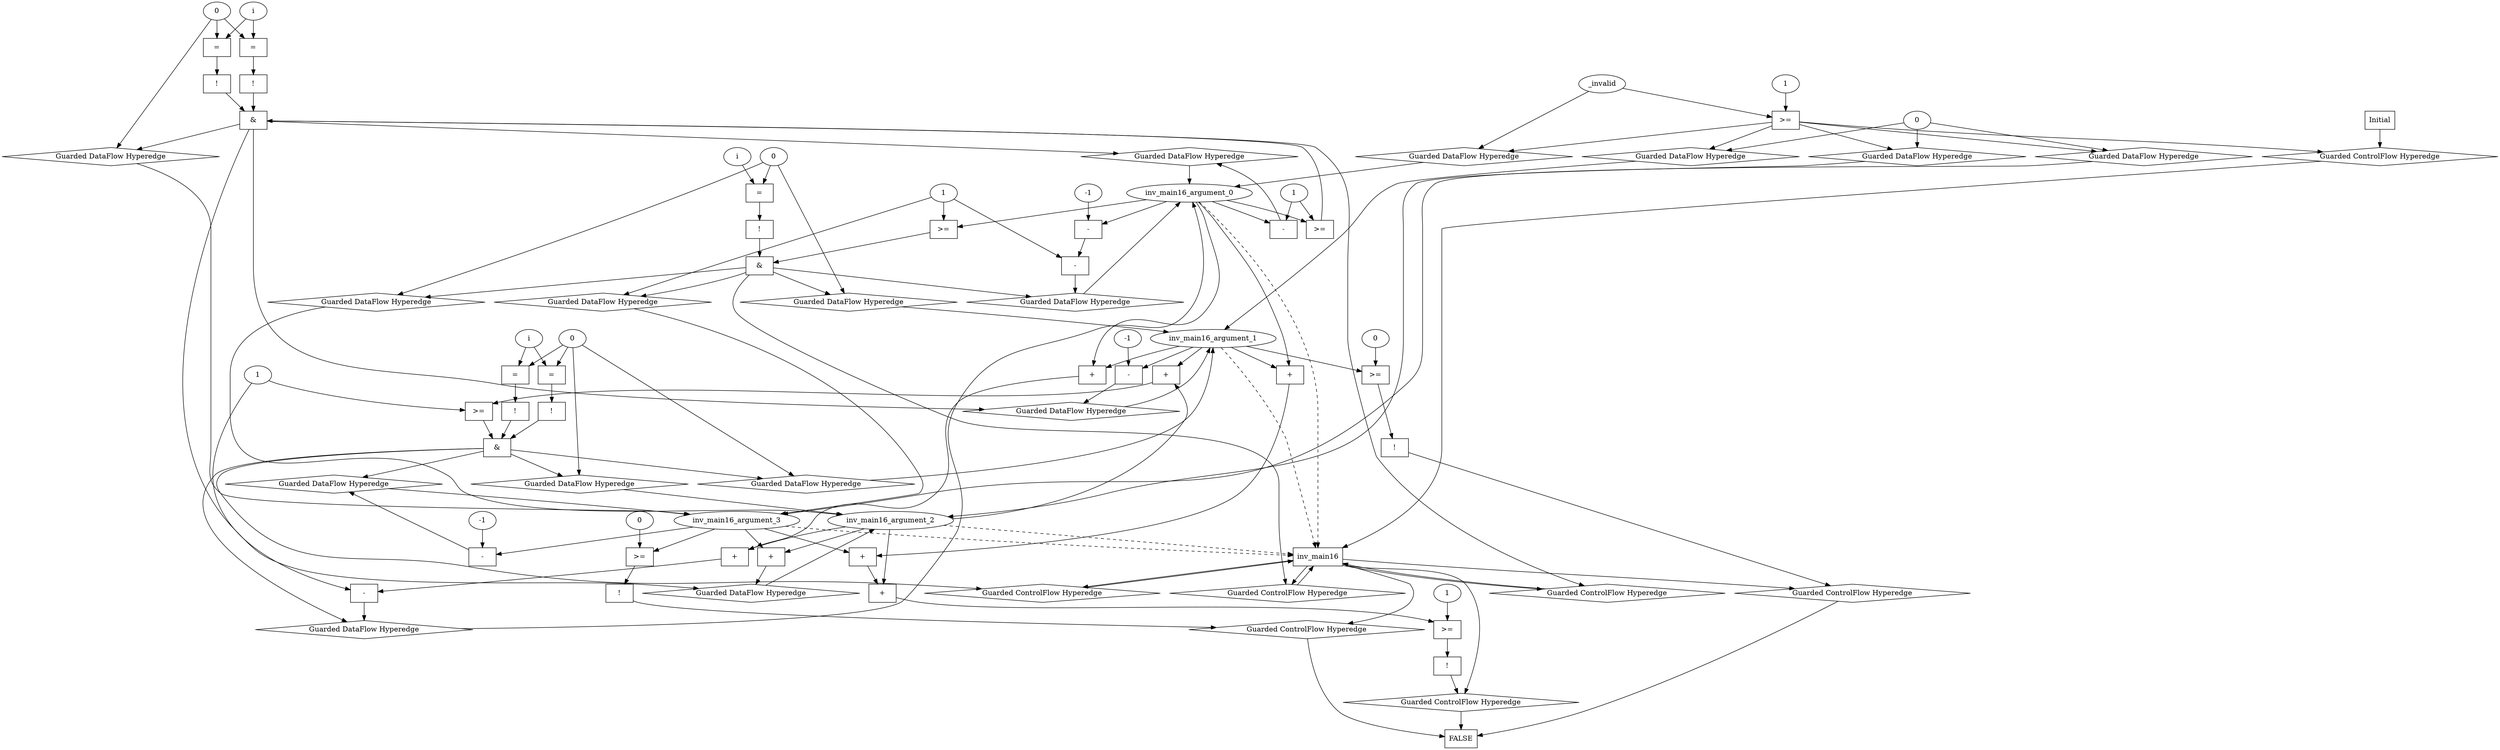 digraph dag {
inv_main16 [label="inv_main16" shape="rect"];
FALSE [label="FALSE" shape="rect"];
Initial [label="Initial" shape="rect"];
ControlFowHyperEdge_0 [label="Guarded ControlFlow Hyperedge" shape="diamond"];
Initial -> ControlFowHyperEdge_0[label=""]
ControlFowHyperEdge_0 -> inv_main16[label=""]
ControlFowHyperEdge_1 [label="Guarded ControlFlow Hyperedge" shape="diamond"];
inv_main16 -> ControlFowHyperEdge_1[label=""]
ControlFowHyperEdge_1 -> inv_main16[label=""]
ControlFowHyperEdge_2 [label="Guarded ControlFlow Hyperedge" shape="diamond"];
inv_main16 -> ControlFowHyperEdge_2[label=""]
ControlFowHyperEdge_2 -> inv_main16[label=""]
ControlFowHyperEdge_3 [label="Guarded ControlFlow Hyperedge" shape="diamond"];
inv_main16 -> ControlFowHyperEdge_3[label=""]
ControlFowHyperEdge_3 -> inv_main16[label=""]
ControlFowHyperEdge_4 [label="Guarded ControlFlow Hyperedge" shape="diamond"];
inv_main16 -> ControlFowHyperEdge_4[label=""]
ControlFowHyperEdge_4 -> FALSE[label=""]
ControlFowHyperEdge_5 [label="Guarded ControlFlow Hyperedge" shape="diamond"];
inv_main16 -> ControlFowHyperEdge_5[label=""]
ControlFowHyperEdge_5 -> FALSE[label=""]
ControlFowHyperEdge_6 [label="Guarded ControlFlow Hyperedge" shape="diamond"];
inv_main16 -> ControlFowHyperEdge_6[label=""]
ControlFowHyperEdge_6 -> FALSE[label=""]
inv_main16_argument_0 [label="inv_main16_argument_0" shape="oval"];
inv_main16_argument_0 -> inv_main16[label="" style="dashed"]
inv_main16_argument_1 [label="inv_main16_argument_1" shape="oval"];
inv_main16_argument_1 -> inv_main16[label="" style="dashed"]
inv_main16_argument_2 [label="inv_main16_argument_2" shape="oval"];
inv_main16_argument_2 -> inv_main16[label="" style="dashed"]
inv_main16_argument_3 [label="inv_main16_argument_3" shape="oval"];
inv_main16_argument_3 -> inv_main16[label="" style="dashed"]

xxxinv_main16___Initial_0xxxguard_0_node_0 [label=">=" shape="rect"];
xxxinv_main16___Initial_0xxxguard_0_node_2 [label="1"];
xxxinv_main16___Initial_0xxxdataFlow_0_node_0->xxxinv_main16___Initial_0xxxguard_0_node_0
xxxinv_main16___Initial_0xxxguard_0_node_2->xxxinv_main16___Initial_0xxxguard_0_node_0

xxxinv_main16___Initial_0xxxguard_0_node_0->ControlFowHyperEdge_0 [label=""];
xxxinv_main16___Initial_0xxxdataFlow_0_node_0 [label="_invalid"];

xxxinv_main16___Initial_0xxxdataFlow_0_node_0->DataFowHyperEdge_0_inv_main16_argument_0 [label=""];
xxxinv_main16___Initial_0xxxdataFlow1_node_0 [label="0"];

xxxinv_main16___Initial_0xxxdataFlow1_node_0->DataFowHyperEdge_0_inv_main16_argument_1 [label=""];

xxxinv_main16___Initial_0xxxdataFlow1_node_0->DataFowHyperEdge_0_inv_main16_argument_2 [label=""];

xxxinv_main16___Initial_0xxxdataFlow1_node_0->DataFowHyperEdge_0_inv_main16_argument_3 [label=""];
xxxinv_main16___inv_main16_1xxx_and [label="&" shape="rect"];
xxxinv_main16___inv_main16_1xxxguard_0_node_0 [label=">=" shape="rect"];
inv_main16_argument_0->xxxinv_main16___inv_main16_1xxxguard_0_node_0
xxxinv_main16___inv_main16_1xxxdataFlow_0_node_2->xxxinv_main16___inv_main16_1xxxguard_0_node_0

xxxinv_main16___inv_main16_1xxxguard_0_node_0->xxxinv_main16___inv_main16_1xxx_and [label=""];
xxxinv_main16___inv_main16_1xxxguard1_node_0 [label="!" shape="rect"];
xxxinv_main16___inv_main16_1xxxguard1_node_1 [label="=" shape="rect"];
xxxinv_main16___inv_main16_1xxxguard1_node_2 [label="i"];
xxxinv_main16___inv_main16_1xxxguard1_node_1->xxxinv_main16___inv_main16_1xxxguard1_node_0
xxxinv_main16___inv_main16_1xxxguard1_node_2->xxxinv_main16___inv_main16_1xxxguard1_node_1
xxxinv_main16___inv_main16_1xxxdataFlow3_node_0->xxxinv_main16___inv_main16_1xxxguard1_node_1

xxxinv_main16___inv_main16_1xxxguard1_node_0->xxxinv_main16___inv_main16_1xxx_and [label=""];
xxxinv_main16___inv_main16_1xxxguard2_node_0 [label="!" shape="rect"];
xxxinv_main16___inv_main16_1xxxguard2_node_1 [label="=" shape="rect"];
xxxinv_main16___inv_main16_1xxxguard2_node_1->xxxinv_main16___inv_main16_1xxxguard2_node_0
xxxinv_main16___inv_main16_1xxxguard1_node_2->xxxinv_main16___inv_main16_1xxxguard2_node_1
xxxinv_main16___inv_main16_1xxxdataFlow3_node_0->xxxinv_main16___inv_main16_1xxxguard2_node_1

xxxinv_main16___inv_main16_1xxxguard2_node_0->xxxinv_main16___inv_main16_1xxx_and [label=""];
xxxinv_main16___inv_main16_1xxx_and->ControlFowHyperEdge_1 [label=""];
xxxinv_main16___inv_main16_1xxxdataFlow_0_node_0 [label="-" shape="rect"];
xxxinv_main16___inv_main16_1xxxdataFlow_0_node_2 [label="1"];
inv_main16_argument_0->xxxinv_main16___inv_main16_1xxxdataFlow_0_node_0
xxxinv_main16___inv_main16_1xxxdataFlow_0_node_2->xxxinv_main16___inv_main16_1xxxdataFlow_0_node_0

xxxinv_main16___inv_main16_1xxxdataFlow_0_node_0->DataFowHyperEdge_1_inv_main16_argument_0 [label=""];
xxxinv_main16___inv_main16_1xxxdataFlow1_node_0 [label="-" shape="rect"];
xxxinv_main16___inv_main16_1xxxdataFlow1_node_2 [label="-1"];
inv_main16_argument_1->xxxinv_main16___inv_main16_1xxxdataFlow1_node_0
xxxinv_main16___inv_main16_1xxxdataFlow1_node_2->xxxinv_main16___inv_main16_1xxxdataFlow1_node_0

xxxinv_main16___inv_main16_1xxxdataFlow1_node_0->DataFowHyperEdge_1_inv_main16_argument_1 [label=""];
xxxinv_main16___inv_main16_1xxxdataFlow2_node_0 [label="+" shape="rect"];
inv_main16_argument_2->xxxinv_main16___inv_main16_1xxxdataFlow2_node_0
inv_main16_argument_3->xxxinv_main16___inv_main16_1xxxdataFlow2_node_0

xxxinv_main16___inv_main16_1xxxdataFlow2_node_0->DataFowHyperEdge_1_inv_main16_argument_2 [label=""];
xxxinv_main16___inv_main16_1xxxdataFlow3_node_0 [label="0"];

xxxinv_main16___inv_main16_1xxxdataFlow3_node_0->DataFowHyperEdge_1_inv_main16_argument_3 [label=""];
xxxinv_main16___inv_main16_2xxx_and [label="&" shape="rect"];
xxxinv_main16___inv_main16_2xxxguard_0_node_0 [label=">=" shape="rect"];
xxxinv_main16___inv_main16_2xxxguard_0_node_1 [label="+" shape="rect"];
xxxinv_main16___inv_main16_2xxxguard_0_node_1->xxxinv_main16___inv_main16_2xxxguard_0_node_0
xxxinv_main16___inv_main16_2xxxdataFlow_0_node_6->xxxinv_main16___inv_main16_2xxxguard_0_node_0
inv_main16_argument_2->xxxinv_main16___inv_main16_2xxxguard_0_node_1
inv_main16_argument_1->xxxinv_main16___inv_main16_2xxxguard_0_node_1

xxxinv_main16___inv_main16_2xxxguard_0_node_0->xxxinv_main16___inv_main16_2xxx_and [label=""];
xxxinv_main16___inv_main16_2xxxguard1_node_0 [label="!" shape="rect"];
xxxinv_main16___inv_main16_2xxxguard1_node_1 [label="=" shape="rect"];
xxxinv_main16___inv_main16_2xxxguard1_node_2 [label="i"];
xxxinv_main16___inv_main16_2xxxguard1_node_1->xxxinv_main16___inv_main16_2xxxguard1_node_0
xxxinv_main16___inv_main16_2xxxguard1_node_2->xxxinv_main16___inv_main16_2xxxguard1_node_1
xxxinv_main16___inv_main16_2xxxdataFlow1_node_0->xxxinv_main16___inv_main16_2xxxguard1_node_1

xxxinv_main16___inv_main16_2xxxguard1_node_0->xxxinv_main16___inv_main16_2xxx_and [label=""];
xxxinv_main16___inv_main16_2xxxguard2_node_0 [label="!" shape="rect"];
xxxinv_main16___inv_main16_2xxxguard2_node_1 [label="=" shape="rect"];
xxxinv_main16___inv_main16_2xxxguard2_node_1->xxxinv_main16___inv_main16_2xxxguard2_node_0
xxxinv_main16___inv_main16_2xxxguard1_node_2->xxxinv_main16___inv_main16_2xxxguard2_node_1
xxxinv_main16___inv_main16_2xxxdataFlow1_node_0->xxxinv_main16___inv_main16_2xxxguard2_node_1

xxxinv_main16___inv_main16_2xxxguard2_node_0->xxxinv_main16___inv_main16_2xxx_and [label=""];
xxxinv_main16___inv_main16_2xxx_and->ControlFowHyperEdge_2 [label=""];
xxxinv_main16___inv_main16_2xxxdataFlow_0_node_0 [label="-" shape="rect"];
xxxinv_main16___inv_main16_2xxxdataFlow_0_node_1 [label="+" shape="rect"];
xxxinv_main16___inv_main16_2xxxdataFlow_0_node_2 [label="+" shape="rect"];
xxxinv_main16___inv_main16_2xxxdataFlow_0_node_6 [label="1"];
xxxinv_main16___inv_main16_2xxxdataFlow_0_node_1->xxxinv_main16___inv_main16_2xxxdataFlow_0_node_0
xxxinv_main16___inv_main16_2xxxdataFlow_0_node_6->xxxinv_main16___inv_main16_2xxxdataFlow_0_node_0
xxxinv_main16___inv_main16_2xxxdataFlow_0_node_2->xxxinv_main16___inv_main16_2xxxdataFlow_0_node_1
inv_main16_argument_2->xxxinv_main16___inv_main16_2xxxdataFlow_0_node_1
inv_main16_argument_0->xxxinv_main16___inv_main16_2xxxdataFlow_0_node_2
inv_main16_argument_1->xxxinv_main16___inv_main16_2xxxdataFlow_0_node_2

xxxinv_main16___inv_main16_2xxxdataFlow_0_node_0->DataFowHyperEdge_2_inv_main16_argument_0 [label=""];
xxxinv_main16___inv_main16_2xxxdataFlow1_node_0 [label="0"];

xxxinv_main16___inv_main16_2xxxdataFlow1_node_0->DataFowHyperEdge_2_inv_main16_argument_1 [label=""];

xxxinv_main16___inv_main16_2xxxdataFlow1_node_0->DataFowHyperEdge_2_inv_main16_argument_2 [label=""];
xxxinv_main16___inv_main16_2xxxdataFlow3_node_0 [label="-" shape="rect"];
xxxinv_main16___inv_main16_2xxxdataFlow3_node_2 [label="-1"];
inv_main16_argument_3->xxxinv_main16___inv_main16_2xxxdataFlow3_node_0
xxxinv_main16___inv_main16_2xxxdataFlow3_node_2->xxxinv_main16___inv_main16_2xxxdataFlow3_node_0

xxxinv_main16___inv_main16_2xxxdataFlow3_node_0->DataFowHyperEdge_2_inv_main16_argument_3 [label=""];
xxxinv_main16___inv_main16_3xxx_and [label="&" shape="rect"];
xxxinv_main16___inv_main16_3xxxguard_0_node_0 [label=">=" shape="rect"];
inv_main16_argument_0->xxxinv_main16___inv_main16_3xxxguard_0_node_0
xxxinv_main16___inv_main16_3xxxdataFlow_0_node_4->xxxinv_main16___inv_main16_3xxxguard_0_node_0

xxxinv_main16___inv_main16_3xxxguard_0_node_0->xxxinv_main16___inv_main16_3xxx_and [label=""];
xxxinv_main16___inv_main16_3xxxguard1_node_0 [label="!" shape="rect"];
xxxinv_main16___inv_main16_3xxxguard1_node_1 [label="=" shape="rect"];
xxxinv_main16___inv_main16_3xxxguard1_node_2 [label="i"];
xxxinv_main16___inv_main16_3xxxguard1_node_1->xxxinv_main16___inv_main16_3xxxguard1_node_0
xxxinv_main16___inv_main16_3xxxguard1_node_2->xxxinv_main16___inv_main16_3xxxguard1_node_1
xxxinv_main16___inv_main16_3xxxdataFlow1_node_0->xxxinv_main16___inv_main16_3xxxguard1_node_1

xxxinv_main16___inv_main16_3xxxguard1_node_0->xxxinv_main16___inv_main16_3xxx_and [label=""];
xxxinv_main16___inv_main16_3xxx_and->ControlFowHyperEdge_3 [label=""];
xxxinv_main16___inv_main16_3xxxdataFlow_0_node_0 [label="-" shape="rect"];
xxxinv_main16___inv_main16_3xxxdataFlow_0_node_1 [label="-" shape="rect"];
xxxinv_main16___inv_main16_3xxxdataFlow_0_node_3 [label="-1"];
xxxinv_main16___inv_main16_3xxxdataFlow_0_node_4 [label="1"];
xxxinv_main16___inv_main16_3xxxdataFlow_0_node_1->xxxinv_main16___inv_main16_3xxxdataFlow_0_node_0
xxxinv_main16___inv_main16_3xxxdataFlow_0_node_4->xxxinv_main16___inv_main16_3xxxdataFlow_0_node_0
inv_main16_argument_0->xxxinv_main16___inv_main16_3xxxdataFlow_0_node_1
xxxinv_main16___inv_main16_3xxxdataFlow_0_node_3->xxxinv_main16___inv_main16_3xxxdataFlow_0_node_1

xxxinv_main16___inv_main16_3xxxdataFlow_0_node_0->DataFowHyperEdge_3_inv_main16_argument_0 [label=""];
xxxinv_main16___inv_main16_3xxxdataFlow1_node_0 [label="0"];

xxxinv_main16___inv_main16_3xxxdataFlow1_node_0->DataFowHyperEdge_3_inv_main16_argument_1 [label=""];

xxxinv_main16___inv_main16_3xxxdataFlow1_node_0->DataFowHyperEdge_3_inv_main16_argument_2 [label=""];

xxxinv_main16___inv_main16_3xxxdataFlow_0_node_4->DataFowHyperEdge_3_inv_main16_argument_3 [label=""];
xxxFALSE___inv_main16_4xxxguard_0_node_0 [label="!" shape="rect"];
xxxFALSE___inv_main16_4xxxguard_0_node_1 [label=">=" shape="rect"];
xxxFALSE___inv_main16_4xxxguard_0_node_3 [label="0"];
xxxFALSE___inv_main16_4xxxguard_0_node_1->xxxFALSE___inv_main16_4xxxguard_0_node_0
inv_main16_argument_3->xxxFALSE___inv_main16_4xxxguard_0_node_1
xxxFALSE___inv_main16_4xxxguard_0_node_3->xxxFALSE___inv_main16_4xxxguard_0_node_1

xxxFALSE___inv_main16_4xxxguard_0_node_0->ControlFowHyperEdge_4 [label=""];
xxxFALSE___inv_main16_5xxxguard_0_node_0 [label="!" shape="rect"];
xxxFALSE___inv_main16_5xxxguard_0_node_1 [label=">=" shape="rect"];
xxxFALSE___inv_main16_5xxxguard_0_node_3 [label="0"];
xxxFALSE___inv_main16_5xxxguard_0_node_1->xxxFALSE___inv_main16_5xxxguard_0_node_0
inv_main16_argument_1->xxxFALSE___inv_main16_5xxxguard_0_node_1
xxxFALSE___inv_main16_5xxxguard_0_node_3->xxxFALSE___inv_main16_5xxxguard_0_node_1

xxxFALSE___inv_main16_5xxxguard_0_node_0->ControlFowHyperEdge_5 [label=""];
xxxFALSE___inv_main16_6xxxguard_0_node_0 [label="!" shape="rect"];
xxxFALSE___inv_main16_6xxxguard_0_node_1 [label=">=" shape="rect"];
xxxFALSE___inv_main16_6xxxguard_0_node_2 [label="+" shape="rect"];
xxxFALSE___inv_main16_6xxxguard_0_node_3 [label="+" shape="rect"];
xxxFALSE___inv_main16_6xxxguard_0_node_4 [label="+" shape="rect"];
xxxFALSE___inv_main16_6xxxguard_0_node_9 [label="1"];
xxxFALSE___inv_main16_6xxxguard_0_node_1->xxxFALSE___inv_main16_6xxxguard_0_node_0
xxxFALSE___inv_main16_6xxxguard_0_node_2->xxxFALSE___inv_main16_6xxxguard_0_node_1
xxxFALSE___inv_main16_6xxxguard_0_node_9->xxxFALSE___inv_main16_6xxxguard_0_node_1
xxxFALSE___inv_main16_6xxxguard_0_node_3->xxxFALSE___inv_main16_6xxxguard_0_node_2
inv_main16_argument_2->xxxFALSE___inv_main16_6xxxguard_0_node_2
xxxFALSE___inv_main16_6xxxguard_0_node_4->xxxFALSE___inv_main16_6xxxguard_0_node_3
inv_main16_argument_3->xxxFALSE___inv_main16_6xxxguard_0_node_3
inv_main16_argument_0->xxxFALSE___inv_main16_6xxxguard_0_node_4
inv_main16_argument_1->xxxFALSE___inv_main16_6xxxguard_0_node_4

xxxFALSE___inv_main16_6xxxguard_0_node_0->ControlFowHyperEdge_6 [label=""];
DataFowHyperEdge_0_inv_main16_argument_0 [label="Guarded DataFlow Hyperedge" shape="diamond"];
DataFowHyperEdge_0_inv_main16_argument_0 -> inv_main16_argument_0[label=""]
xxxinv_main16___Initial_0xxxguard_0_node_0 -> DataFowHyperEdge_0_inv_main16_argument_0[label=""]
DataFowHyperEdge_0_inv_main16_argument_1 [label="Guarded DataFlow Hyperedge" shape="diamond"];
DataFowHyperEdge_0_inv_main16_argument_1 -> inv_main16_argument_1[label=""]
xxxinv_main16___Initial_0xxxguard_0_node_0 -> DataFowHyperEdge_0_inv_main16_argument_1[label=""]
DataFowHyperEdge_0_inv_main16_argument_2 [label="Guarded DataFlow Hyperedge" shape="diamond"];
DataFowHyperEdge_0_inv_main16_argument_2 -> inv_main16_argument_2[label=""]
xxxinv_main16___Initial_0xxxguard_0_node_0 -> DataFowHyperEdge_0_inv_main16_argument_2[label=""]
DataFowHyperEdge_0_inv_main16_argument_3 [label="Guarded DataFlow Hyperedge" shape="diamond"];
DataFowHyperEdge_0_inv_main16_argument_3 -> inv_main16_argument_3[label=""]
xxxinv_main16___Initial_0xxxguard_0_node_0 -> DataFowHyperEdge_0_inv_main16_argument_3[label=""]
DataFowHyperEdge_1_inv_main16_argument_0 [label="Guarded DataFlow Hyperedge" shape="diamond"];
DataFowHyperEdge_1_inv_main16_argument_0 -> inv_main16_argument_0[label=""]
xxxinv_main16___inv_main16_1xxx_and -> DataFowHyperEdge_1_inv_main16_argument_0[label=""]
DataFowHyperEdge_1_inv_main16_argument_1 [label="Guarded DataFlow Hyperedge" shape="diamond"];
DataFowHyperEdge_1_inv_main16_argument_1 -> inv_main16_argument_1[label=""]
xxxinv_main16___inv_main16_1xxx_and -> DataFowHyperEdge_1_inv_main16_argument_1[label=""]
DataFowHyperEdge_1_inv_main16_argument_2 [label="Guarded DataFlow Hyperedge" shape="diamond"];
DataFowHyperEdge_1_inv_main16_argument_2 -> inv_main16_argument_2[label=""]
xxxinv_main16___inv_main16_1xxx_and -> DataFowHyperEdge_1_inv_main16_argument_2[label=""]
DataFowHyperEdge_1_inv_main16_argument_3 [label="Guarded DataFlow Hyperedge" shape="diamond"];
DataFowHyperEdge_1_inv_main16_argument_3 -> inv_main16_argument_3[label=""]
xxxinv_main16___inv_main16_1xxx_and -> DataFowHyperEdge_1_inv_main16_argument_3[label=""]
DataFowHyperEdge_2_inv_main16_argument_0 [label="Guarded DataFlow Hyperedge" shape="diamond"];
DataFowHyperEdge_2_inv_main16_argument_0 -> inv_main16_argument_0[label=""]
xxxinv_main16___inv_main16_2xxx_and -> DataFowHyperEdge_2_inv_main16_argument_0[label=""]
DataFowHyperEdge_2_inv_main16_argument_1 [label="Guarded DataFlow Hyperedge" shape="diamond"];
DataFowHyperEdge_2_inv_main16_argument_1 -> inv_main16_argument_1[label=""]
xxxinv_main16___inv_main16_2xxx_and -> DataFowHyperEdge_2_inv_main16_argument_1[label=""]
DataFowHyperEdge_2_inv_main16_argument_2 [label="Guarded DataFlow Hyperedge" shape="diamond"];
DataFowHyperEdge_2_inv_main16_argument_2 -> inv_main16_argument_2[label=""]
xxxinv_main16___inv_main16_2xxx_and -> DataFowHyperEdge_2_inv_main16_argument_2[label=""]
DataFowHyperEdge_2_inv_main16_argument_3 [label="Guarded DataFlow Hyperedge" shape="diamond"];
DataFowHyperEdge_2_inv_main16_argument_3 -> inv_main16_argument_3[label=""]
xxxinv_main16___inv_main16_2xxx_and -> DataFowHyperEdge_2_inv_main16_argument_3[label=""]
DataFowHyperEdge_3_inv_main16_argument_0 [label="Guarded DataFlow Hyperedge" shape="diamond"];
DataFowHyperEdge_3_inv_main16_argument_0 -> inv_main16_argument_0[label=""]
xxxinv_main16___inv_main16_3xxx_and -> DataFowHyperEdge_3_inv_main16_argument_0[label=""]
DataFowHyperEdge_3_inv_main16_argument_1 [label="Guarded DataFlow Hyperedge" shape="diamond"];
DataFowHyperEdge_3_inv_main16_argument_1 -> inv_main16_argument_1[label=""]
xxxinv_main16___inv_main16_3xxx_and -> DataFowHyperEdge_3_inv_main16_argument_1[label=""]
DataFowHyperEdge_3_inv_main16_argument_2 [label="Guarded DataFlow Hyperedge" shape="diamond"];
DataFowHyperEdge_3_inv_main16_argument_2 -> inv_main16_argument_2[label=""]
xxxinv_main16___inv_main16_3xxx_and -> DataFowHyperEdge_3_inv_main16_argument_2[label=""]
DataFowHyperEdge_3_inv_main16_argument_3 [label="Guarded DataFlow Hyperedge" shape="diamond"];
DataFowHyperEdge_3_inv_main16_argument_3 -> inv_main16_argument_3[label=""]
xxxinv_main16___inv_main16_3xxx_and -> DataFowHyperEdge_3_inv_main16_argument_3[label=""]
}
